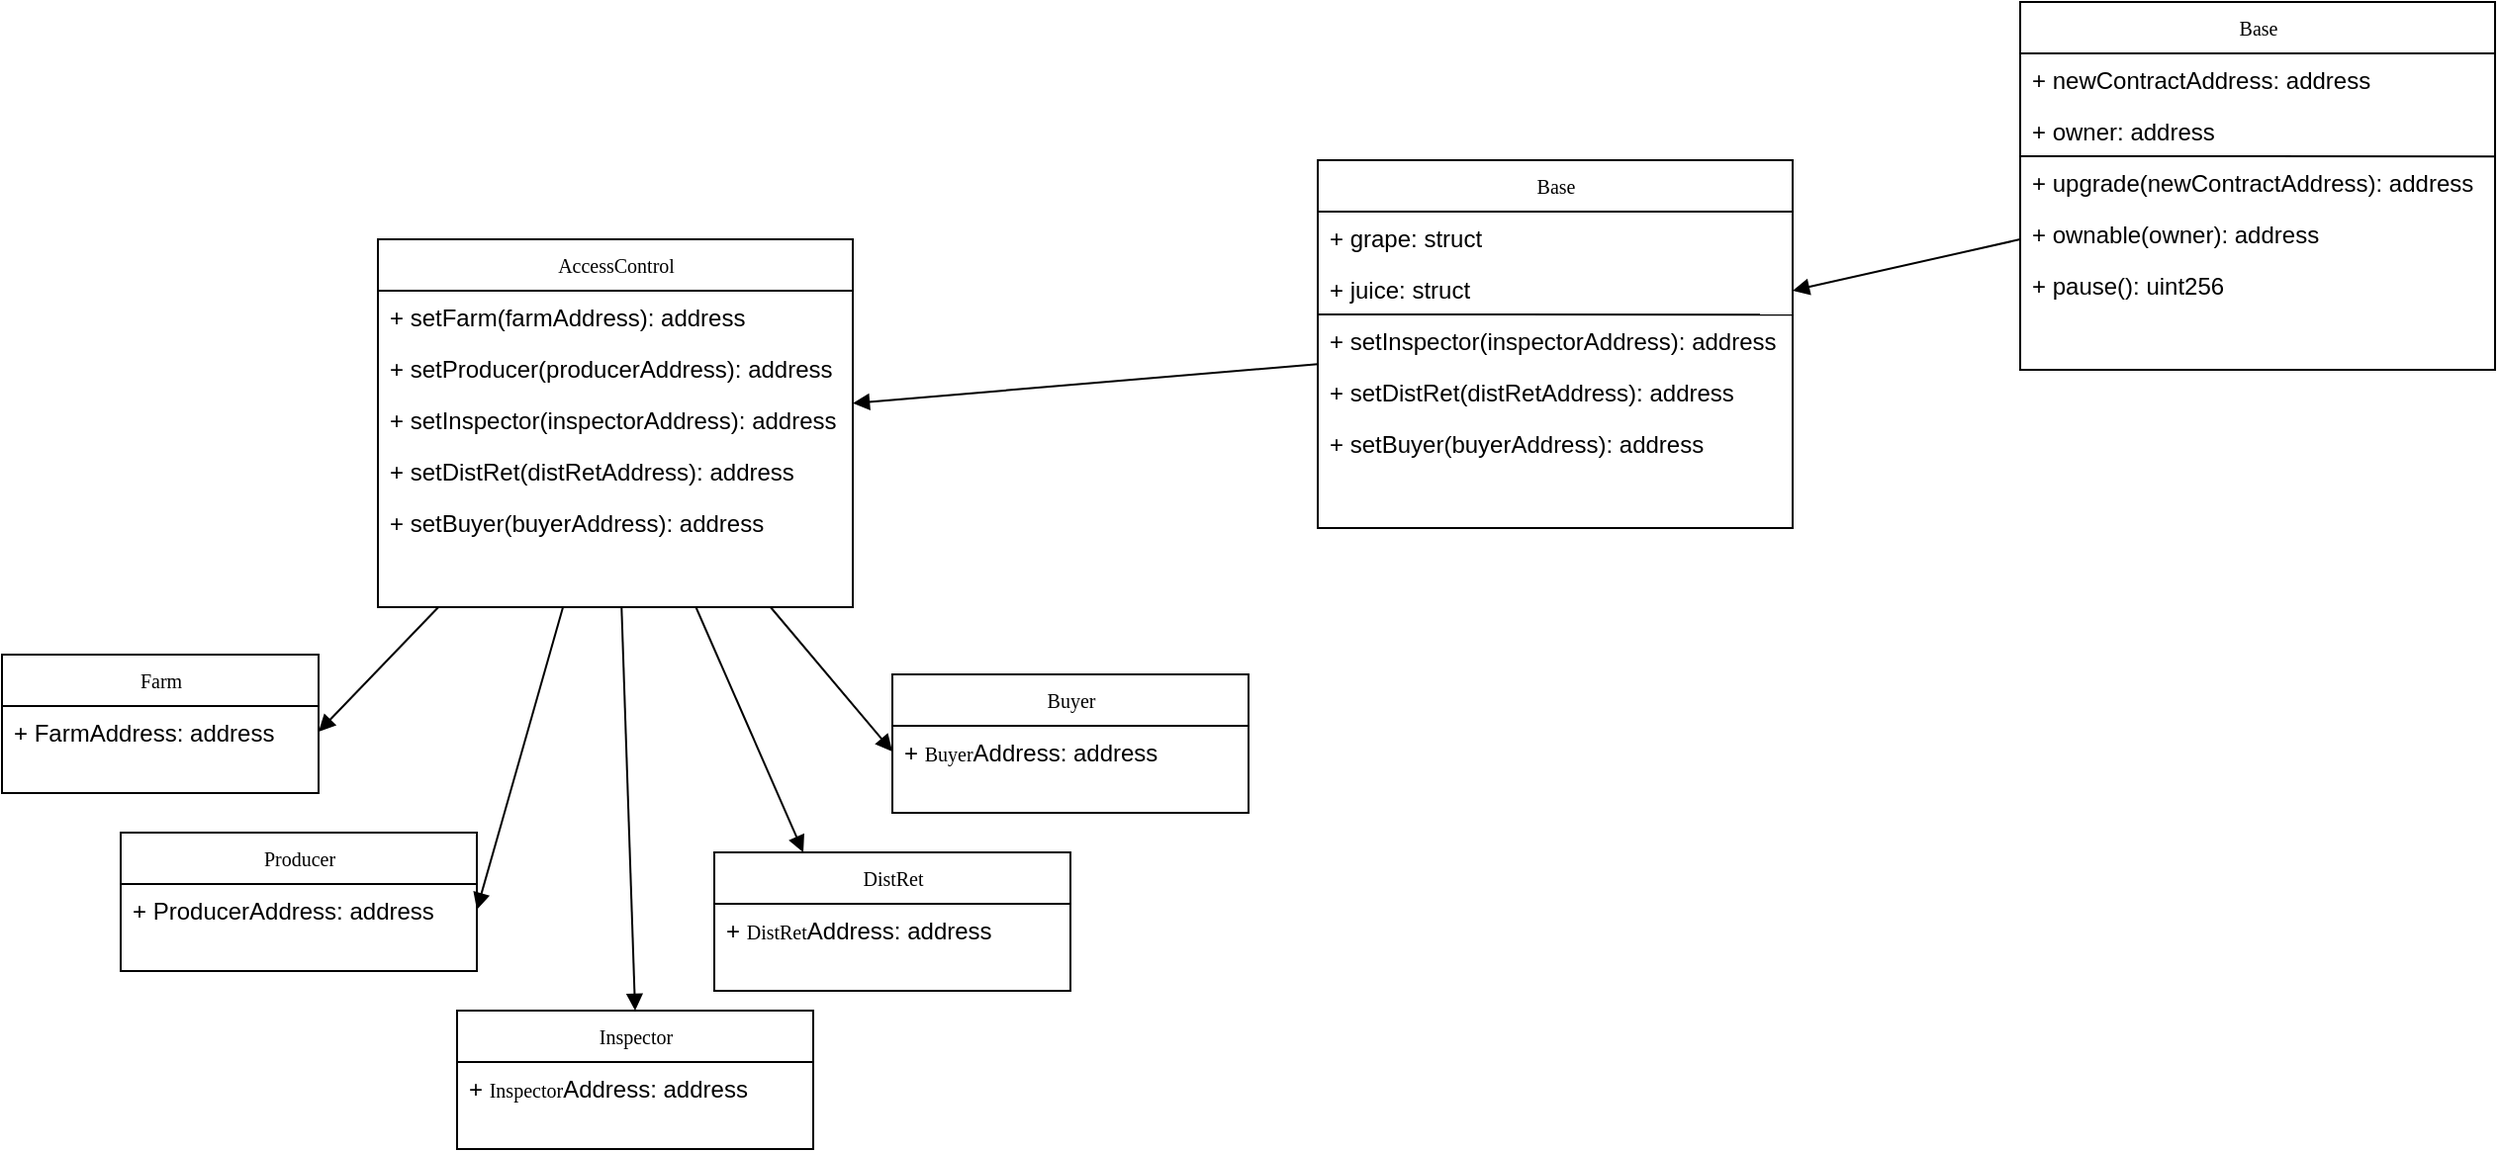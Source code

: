<mxfile version="13.8.2" type="device"><diagram name="Page-1" id="c4acf3e9-155e-7222-9cf6-157b1a14988f"><mxGraphModel dx="2143" dy="3295" grid="1" gridSize="10" guides="1" tooltips="1" connect="1" arrows="1" fold="1" page="1" pageScale="1" pageWidth="850" pageHeight="1100" background="#ffffff" math="0" shadow="0"><root><mxCell id="0"/><mxCell id="1" parent="0"/><mxCell id="17acba5748e5396b-2" value="AccessControl" style="swimlane;html=1;fontStyle=0;childLayout=stackLayout;horizontal=1;startSize=26;fillColor=none;horizontalStack=0;resizeParent=1;resizeLast=0;collapsible=1;marginBottom=0;swimlaneFillColor=#ffffff;rounded=0;shadow=0;comic=0;labelBackgroundColor=none;strokeWidth=1;fontFamily=Verdana;fontSize=10;align=center;" parent="1" vertex="1"><mxGeometry x="-290" y="-1030" width="240" height="186" as="geometry"/></mxCell><mxCell id="17acba5748e5396b-3" value="+ setFarm(farmAddress): address" style="text;html=1;strokeColor=none;fillColor=none;align=left;verticalAlign=top;spacingLeft=4;spacingRight=4;whiteSpace=wrap;overflow=hidden;rotatable=0;points=[[0,0.5],[1,0.5]];portConstraint=eastwest;" parent="17acba5748e5396b-2" vertex="1"><mxGeometry y="26" width="240" height="26" as="geometry"/></mxCell><mxCell id="17acba5748e5396b-4" value="+ setProducer(producerAddress): address" style="text;html=1;strokeColor=none;fillColor=none;align=left;verticalAlign=top;spacingLeft=4;spacingRight=4;whiteSpace=wrap;overflow=hidden;rotatable=0;points=[[0,0.5],[1,0.5]];portConstraint=eastwest;" parent="17acba5748e5396b-2" vertex="1"><mxGeometry y="52" width="240" height="26" as="geometry"/></mxCell><mxCell id="17acba5748e5396b-6" value="+ setInspector(inspectorAddress): address" style="text;html=1;strokeColor=none;fillColor=none;align=left;verticalAlign=top;spacingLeft=4;spacingRight=4;whiteSpace=wrap;overflow=hidden;rotatable=0;points=[[0,0.5],[1,0.5]];portConstraint=eastwest;" parent="17acba5748e5396b-2" vertex="1"><mxGeometry y="78" width="240" height="26" as="geometry"/></mxCell><mxCell id="17acba5748e5396b-9" value="+ setDistRet(distRetAddress): address" style="text;html=1;strokeColor=none;fillColor=none;align=left;verticalAlign=top;spacingLeft=4;spacingRight=4;whiteSpace=wrap;overflow=hidden;rotatable=0;points=[[0,0.5],[1,0.5]];portConstraint=eastwest;" parent="17acba5748e5396b-2" vertex="1"><mxGeometry y="104" width="240" height="26" as="geometry"/></mxCell><mxCell id="17acba5748e5396b-10" value="+ setBuyer(buyerAddress): address" style="text;html=1;strokeColor=none;fillColor=none;align=left;verticalAlign=top;spacingLeft=4;spacingRight=4;whiteSpace=wrap;overflow=hidden;rotatable=0;points=[[0,0.5],[1,0.5]];portConstraint=eastwest;" parent="17acba5748e5396b-2" vertex="1"><mxGeometry y="130" width="240" height="26" as="geometry"/></mxCell><mxCell id="NQbMC_sJGdAJaTffymQG-1" value="Producer" style="swimlane;html=1;fontStyle=0;childLayout=stackLayout;horizontal=1;startSize=26;fillColor=none;horizontalStack=0;resizeParent=1;resizeLast=0;collapsible=1;marginBottom=0;swimlaneFillColor=#ffffff;rounded=0;shadow=0;comic=0;labelBackgroundColor=none;strokeWidth=1;fontFamily=Verdana;fontSize=10;align=center;" vertex="1" parent="1"><mxGeometry x="-420" y="-730" width="180" height="70" as="geometry"/></mxCell><mxCell id="NQbMC_sJGdAJaTffymQG-2" value="+ ProducerAddress: address" style="text;html=1;strokeColor=none;fillColor=none;align=left;verticalAlign=top;spacingLeft=4;spacingRight=4;whiteSpace=wrap;overflow=hidden;rotatable=0;points=[[0,0.5],[1,0.5]];portConstraint=eastwest;" vertex="1" parent="NQbMC_sJGdAJaTffymQG-1"><mxGeometry y="26" width="180" height="26" as="geometry"/></mxCell><mxCell id="NQbMC_sJGdAJaTffymQG-8" value="Farm" style="swimlane;html=1;fontStyle=0;childLayout=stackLayout;horizontal=1;startSize=26;fillColor=none;horizontalStack=0;resizeParent=1;resizeLast=0;collapsible=1;marginBottom=0;swimlaneFillColor=#ffffff;rounded=0;shadow=0;comic=0;labelBackgroundColor=none;strokeWidth=1;fontFamily=Verdana;fontSize=10;align=center;" vertex="1" parent="1"><mxGeometry x="-480" y="-820" width="160" height="70" as="geometry"/></mxCell><mxCell id="NQbMC_sJGdAJaTffymQG-9" value="+ FarmAddress: address" style="text;html=1;strokeColor=none;fillColor=none;align=left;verticalAlign=top;spacingLeft=4;spacingRight=4;whiteSpace=wrap;overflow=hidden;rotatable=0;points=[[0,0.5],[1,0.5]];portConstraint=eastwest;" vertex="1" parent="NQbMC_sJGdAJaTffymQG-8"><mxGeometry y="26" width="160" height="26" as="geometry"/></mxCell><mxCell id="NQbMC_sJGdAJaTffymQG-23" style="edgeStyle=none;rounded=0;orthogonalLoop=1;jettySize=auto;html=1;exitX=0.5;exitY=0;exitDx=0;exitDy=0;startArrow=block;startFill=1;endArrow=none;endFill=0;" edge="1" parent="1" source="NQbMC_sJGdAJaTffymQG-10" target="17acba5748e5396b-2"><mxGeometry relative="1" as="geometry"/></mxCell><mxCell id="NQbMC_sJGdAJaTffymQG-10" value="Inspector" style="swimlane;html=1;fontStyle=0;childLayout=stackLayout;horizontal=1;startSize=26;fillColor=none;horizontalStack=0;resizeParent=1;resizeLast=0;collapsible=1;marginBottom=0;swimlaneFillColor=#ffffff;rounded=0;shadow=0;comic=0;labelBackgroundColor=none;strokeWidth=1;fontFamily=Verdana;fontSize=10;align=center;" vertex="1" parent="1"><mxGeometry x="-250" y="-640" width="180" height="70" as="geometry"/></mxCell><mxCell id="NQbMC_sJGdAJaTffymQG-11" value="+&amp;nbsp;&lt;span style=&quot;font-family: &amp;#34;verdana&amp;#34; ; font-size: 10px ; text-align: center&quot;&gt;Inspector&lt;/span&gt;Address: address" style="text;html=1;strokeColor=none;fillColor=none;align=left;verticalAlign=top;spacingLeft=4;spacingRight=4;whiteSpace=wrap;overflow=hidden;rotatable=0;points=[[0,0.5],[1,0.5]];portConstraint=eastwest;" vertex="1" parent="NQbMC_sJGdAJaTffymQG-10"><mxGeometry y="26" width="180" height="26" as="geometry"/></mxCell><mxCell id="NQbMC_sJGdAJaTffymQG-27" style="edgeStyle=none;rounded=0;orthogonalLoop=1;jettySize=auto;html=1;exitX=0.25;exitY=0;exitDx=0;exitDy=0;startArrow=block;startFill=1;endArrow=none;endFill=0;" edge="1" parent="1" source="NQbMC_sJGdAJaTffymQG-12" target="17acba5748e5396b-2"><mxGeometry relative="1" as="geometry"/></mxCell><mxCell id="NQbMC_sJGdAJaTffymQG-12" value="DistRet" style="swimlane;html=1;fontStyle=0;childLayout=stackLayout;horizontal=1;startSize=26;fillColor=none;horizontalStack=0;resizeParent=1;resizeLast=0;collapsible=1;marginBottom=0;swimlaneFillColor=#ffffff;rounded=0;shadow=0;comic=0;labelBackgroundColor=none;strokeWidth=1;fontFamily=Verdana;fontSize=10;align=center;" vertex="1" parent="1"><mxGeometry x="-120" y="-720" width="180" height="70" as="geometry"/></mxCell><mxCell id="NQbMC_sJGdAJaTffymQG-13" value="+&amp;nbsp;&lt;span style=&quot;font-family: &amp;#34;verdana&amp;#34; ; font-size: 10px ; text-align: center&quot;&gt;DistRet&lt;/span&gt;Address: address" style="text;html=1;strokeColor=none;fillColor=none;align=left;verticalAlign=top;spacingLeft=4;spacingRight=4;whiteSpace=wrap;overflow=hidden;rotatable=0;points=[[0,0.5],[1,0.5]];portConstraint=eastwest;" vertex="1" parent="NQbMC_sJGdAJaTffymQG-12"><mxGeometry y="26" width="180" height="26" as="geometry"/></mxCell><mxCell id="NQbMC_sJGdAJaTffymQG-14" value="Buyer" style="swimlane;html=1;fontStyle=0;childLayout=stackLayout;horizontal=1;startSize=26;fillColor=none;horizontalStack=0;resizeParent=1;resizeLast=0;collapsible=1;marginBottom=0;swimlaneFillColor=#ffffff;rounded=0;shadow=0;comic=0;labelBackgroundColor=none;strokeWidth=1;fontFamily=Verdana;fontSize=10;align=center;" vertex="1" parent="1"><mxGeometry x="-30" y="-810" width="180" height="70" as="geometry"/></mxCell><mxCell id="NQbMC_sJGdAJaTffymQG-15" value="&lt;div style=&quot;text-align: center&quot;&gt;&lt;span&gt;+ &lt;font face=&quot;verdana&quot;&gt;&lt;span style=&quot;font-size: 10px&quot;&gt;Buyer&lt;/span&gt;&lt;/font&gt;&lt;/span&gt;&lt;span&gt;Address: address&lt;/span&gt;&lt;/div&gt;" style="text;html=1;strokeColor=none;fillColor=none;align=left;verticalAlign=top;spacingLeft=4;spacingRight=4;whiteSpace=wrap;overflow=hidden;rotatable=0;points=[[0,0.5],[1,0.5]];portConstraint=eastwest;" vertex="1" parent="NQbMC_sJGdAJaTffymQG-14"><mxGeometry y="26" width="180" height="26" as="geometry"/></mxCell><mxCell id="NQbMC_sJGdAJaTffymQG-24" style="edgeStyle=none;rounded=0;orthogonalLoop=1;jettySize=auto;html=1;exitX=1;exitY=0.5;exitDx=0;exitDy=0;startArrow=block;startFill=1;endArrow=none;endFill=0;" edge="1" parent="1" source="NQbMC_sJGdAJaTffymQG-2" target="17acba5748e5396b-2"><mxGeometry relative="1" as="geometry"/></mxCell><mxCell id="NQbMC_sJGdAJaTffymQG-25" style="edgeStyle=none;rounded=0;orthogonalLoop=1;jettySize=auto;html=1;exitX=1;exitY=0.5;exitDx=0;exitDy=0;startArrow=block;startFill=1;endArrow=none;endFill=0;" edge="1" parent="1" source="NQbMC_sJGdAJaTffymQG-9" target="17acba5748e5396b-2"><mxGeometry relative="1" as="geometry"/></mxCell><mxCell id="NQbMC_sJGdAJaTffymQG-26" style="edgeStyle=none;rounded=0;orthogonalLoop=1;jettySize=auto;html=1;exitX=0;exitY=0.5;exitDx=0;exitDy=0;startArrow=block;startFill=1;endArrow=none;endFill=0;" edge="1" parent="1" source="NQbMC_sJGdAJaTffymQG-15" target="17acba5748e5396b-2"><mxGeometry relative="1" as="geometry"/></mxCell><mxCell id="NQbMC_sJGdAJaTffymQG-28" value="Base" style="swimlane;html=1;fontStyle=0;childLayout=stackLayout;horizontal=1;startSize=26;fillColor=none;horizontalStack=0;resizeParent=1;resizeLast=0;collapsible=1;marginBottom=0;swimlaneFillColor=#ffffff;rounded=0;shadow=0;comic=0;labelBackgroundColor=none;strokeWidth=1;fontFamily=Verdana;fontSize=10;align=center;" vertex="1" parent="1"><mxGeometry x="185" y="-1070" width="240" height="186" as="geometry"/></mxCell><mxCell id="NQbMC_sJGdAJaTffymQG-29" value="+ grape: struct" style="text;html=1;strokeColor=none;fillColor=none;align=left;verticalAlign=top;spacingLeft=4;spacingRight=4;whiteSpace=wrap;overflow=hidden;rotatable=0;points=[[0,0.5],[1,0.5]];portConstraint=eastwest;" vertex="1" parent="NQbMC_sJGdAJaTffymQG-28"><mxGeometry y="26" width="240" height="26" as="geometry"/></mxCell><mxCell id="NQbMC_sJGdAJaTffymQG-30" value="+ juice: struct" style="text;html=1;strokeColor=none;fillColor=none;align=left;verticalAlign=top;spacingLeft=4;spacingRight=4;whiteSpace=wrap;overflow=hidden;rotatable=0;points=[[0,0.5],[1,0.5]];portConstraint=eastwest;" vertex="1" parent="NQbMC_sJGdAJaTffymQG-28"><mxGeometry y="52" width="240" height="26" as="geometry"/></mxCell><mxCell id="NQbMC_sJGdAJaTffymQG-31" value="+ setInspector(inspectorAddress): address" style="text;html=1;strokeColor=none;fillColor=none;align=left;verticalAlign=top;spacingLeft=4;spacingRight=4;whiteSpace=wrap;overflow=hidden;rotatable=0;points=[[0,0.5],[1,0.5]];portConstraint=eastwest;" vertex="1" parent="NQbMC_sJGdAJaTffymQG-28"><mxGeometry y="78" width="240" height="26" as="geometry"/></mxCell><mxCell id="NQbMC_sJGdAJaTffymQG-32" value="+ setDistRet(distRetAddress): address" style="text;html=1;strokeColor=none;fillColor=none;align=left;verticalAlign=top;spacingLeft=4;spacingRight=4;whiteSpace=wrap;overflow=hidden;rotatable=0;points=[[0,0.5],[1,0.5]];portConstraint=eastwest;" vertex="1" parent="NQbMC_sJGdAJaTffymQG-28"><mxGeometry y="104" width="240" height="26" as="geometry"/></mxCell><mxCell id="NQbMC_sJGdAJaTffymQG-33" value="+ setBuyer(buyerAddress): address" style="text;html=1;strokeColor=none;fillColor=none;align=left;verticalAlign=top;spacingLeft=4;spacingRight=4;whiteSpace=wrap;overflow=hidden;rotatable=0;points=[[0,0.5],[1,0.5]];portConstraint=eastwest;" vertex="1" parent="NQbMC_sJGdAJaTffymQG-28"><mxGeometry y="130" width="240" height="26" as="geometry"/></mxCell><mxCell id="NQbMC_sJGdAJaTffymQG-43" value="" style="endArrow=none;html=1;exitX=0.002;exitY=0.001;exitDx=0;exitDy=0;exitPerimeter=0;entryX=0.999;entryY=1.003;entryDx=0;entryDy=0;entryPerimeter=0;" edge="1" parent="NQbMC_sJGdAJaTffymQG-28" source="NQbMC_sJGdAJaTffymQG-31" target="NQbMC_sJGdAJaTffymQG-30"><mxGeometry width="50" height="50" relative="1" as="geometry"><mxPoint x="180" y="200" as="sourcePoint"/><mxPoint x="241" y="91" as="targetPoint"/></mxGeometry></mxCell><mxCell id="NQbMC_sJGdAJaTffymQG-41" style="edgeStyle=none;rounded=0;orthogonalLoop=1;jettySize=auto;html=1;startArrow=block;startFill=1;endArrow=none;endFill=0;" edge="1" parent="1" source="NQbMC_sJGdAJaTffymQG-28" target="NQbMC_sJGdAJaTffymQG-51"><mxGeometry relative="1" as="geometry"><mxPoint x="540" y="-858.529" as="targetPoint"/></mxGeometry></mxCell><mxCell id="NQbMC_sJGdAJaTffymQG-42" style="edgeStyle=none;rounded=0;orthogonalLoop=1;jettySize=auto;html=1;startArrow=block;startFill=1;endArrow=none;endFill=0;" edge="1" parent="1" source="17acba5748e5396b-2" target="NQbMC_sJGdAJaTffymQG-28"><mxGeometry relative="1" as="geometry"/></mxCell><mxCell id="NQbMC_sJGdAJaTffymQG-51" value="Base" style="swimlane;html=1;fontStyle=0;childLayout=stackLayout;horizontal=1;startSize=26;fillColor=none;horizontalStack=0;resizeParent=1;resizeLast=0;collapsible=1;marginBottom=0;swimlaneFillColor=#ffffff;rounded=0;shadow=0;comic=0;labelBackgroundColor=none;strokeWidth=1;fontFamily=Verdana;fontSize=10;align=center;" vertex="1" parent="1"><mxGeometry x="540" y="-1150" width="240" height="186" as="geometry"/></mxCell><mxCell id="NQbMC_sJGdAJaTffymQG-52" value="+ newContractAddress: address" style="text;html=1;strokeColor=none;fillColor=none;align=left;verticalAlign=top;spacingLeft=4;spacingRight=4;whiteSpace=wrap;overflow=hidden;rotatable=0;points=[[0,0.5],[1,0.5]];portConstraint=eastwest;" vertex="1" parent="NQbMC_sJGdAJaTffymQG-51"><mxGeometry y="26" width="240" height="26" as="geometry"/></mxCell><mxCell id="NQbMC_sJGdAJaTffymQG-53" value="+ owner: address" style="text;html=1;strokeColor=none;fillColor=none;align=left;verticalAlign=top;spacingLeft=4;spacingRight=4;whiteSpace=wrap;overflow=hidden;rotatable=0;points=[[0,0.5],[1,0.5]];portConstraint=eastwest;" vertex="1" parent="NQbMC_sJGdAJaTffymQG-51"><mxGeometry y="52" width="240" height="26" as="geometry"/></mxCell><mxCell id="NQbMC_sJGdAJaTffymQG-54" value="+ upgrade(newContractAddress): address" style="text;html=1;strokeColor=none;fillColor=none;align=left;verticalAlign=top;spacingLeft=4;spacingRight=4;whiteSpace=wrap;overflow=hidden;rotatable=0;points=[[0,0.5],[1,0.5]];portConstraint=eastwest;" vertex="1" parent="NQbMC_sJGdAJaTffymQG-51"><mxGeometry y="78" width="240" height="26" as="geometry"/></mxCell><mxCell id="NQbMC_sJGdAJaTffymQG-55" value="+ ownable(owner): address" style="text;html=1;strokeColor=none;fillColor=none;align=left;verticalAlign=top;spacingLeft=4;spacingRight=4;whiteSpace=wrap;overflow=hidden;rotatable=0;points=[[0,0.5],[1,0.5]];portConstraint=eastwest;" vertex="1" parent="NQbMC_sJGdAJaTffymQG-51"><mxGeometry y="104" width="240" height="26" as="geometry"/></mxCell><mxCell id="NQbMC_sJGdAJaTffymQG-56" value="+ pause(): uint256" style="text;html=1;strokeColor=none;fillColor=none;align=left;verticalAlign=top;spacingLeft=4;spacingRight=4;whiteSpace=wrap;overflow=hidden;rotatable=0;points=[[0,0.5],[1,0.5]];portConstraint=eastwest;" vertex="1" parent="NQbMC_sJGdAJaTffymQG-51"><mxGeometry y="130" width="240" height="26" as="geometry"/></mxCell><mxCell id="NQbMC_sJGdAJaTffymQG-57" value="" style="endArrow=none;html=1;exitX=0.002;exitY=0.001;exitDx=0;exitDy=0;exitPerimeter=0;entryX=0.999;entryY=1.003;entryDx=0;entryDy=0;entryPerimeter=0;" edge="1" parent="NQbMC_sJGdAJaTffymQG-51" source="NQbMC_sJGdAJaTffymQG-54" target="NQbMC_sJGdAJaTffymQG-53"><mxGeometry width="50" height="50" relative="1" as="geometry"><mxPoint x="180" y="200" as="sourcePoint"/><mxPoint x="241" y="91" as="targetPoint"/></mxGeometry></mxCell></root></mxGraphModel></diagram></mxfile>